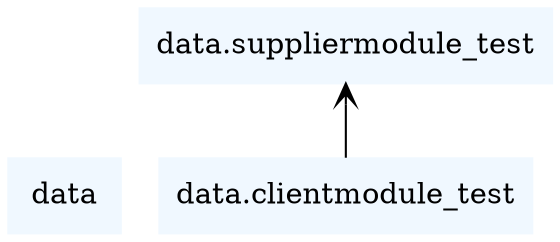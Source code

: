 digraph "packages_colorized" {
charset="utf-8"
rankdir=BT
"0" [color="aliceblue", label="data", shape="box", style="filled"];
"1" [color="aliceblue", label="data.clientmodule_test", shape="box", style="filled"];
"2" [color="aliceblue", label="data.suppliermodule_test", shape="box", style="filled"];
"1" -> "2" [arrowhead="open", arrowtail="none"];
}

